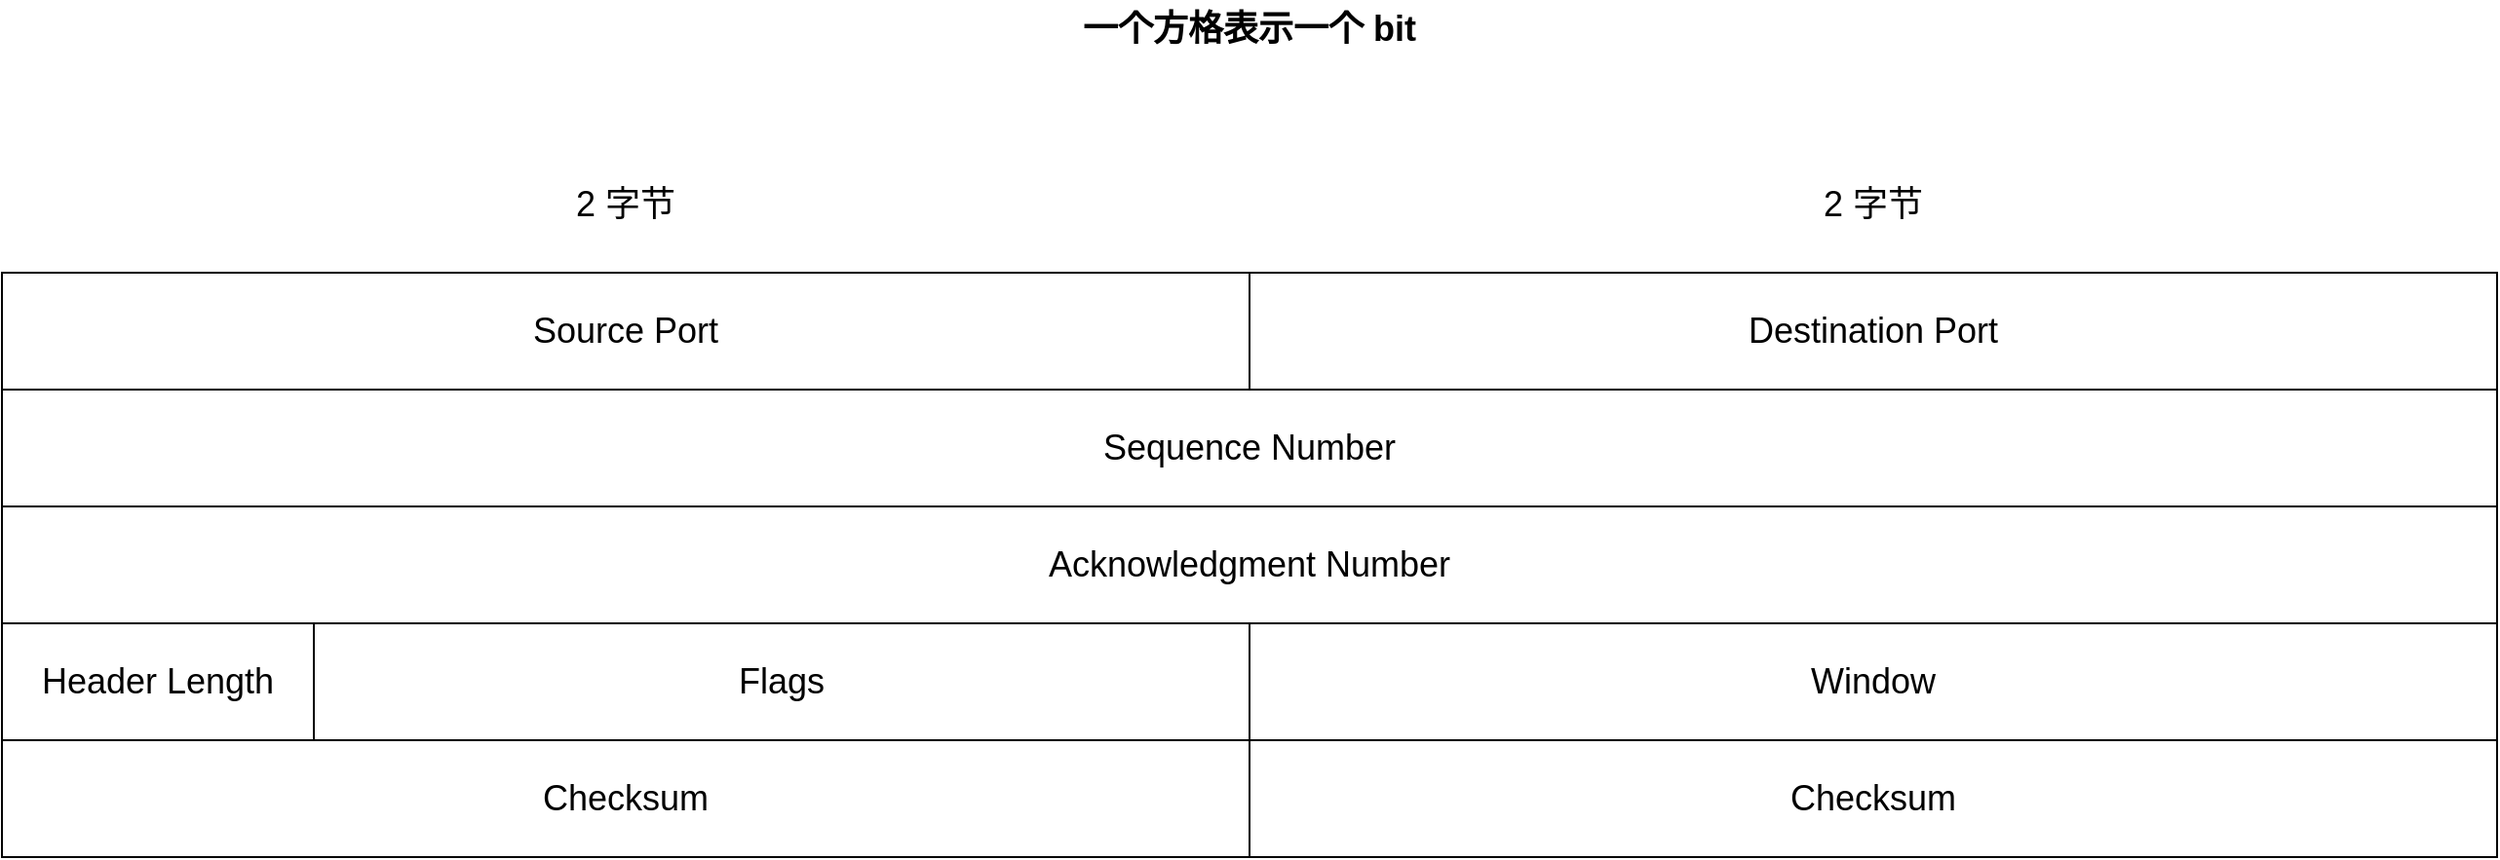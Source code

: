 <mxfile version="21.2.1" type="github">
  <diagram name="第 1 页" id="ICOvqZ3yyutcivsw5udB">
    <mxGraphModel dx="1434" dy="723" grid="1" gridSize="10" guides="1" tooltips="1" connect="1" arrows="1" fold="1" page="1" pageScale="1" pageWidth="20000" pageHeight="20000" math="0" shadow="0">
      <root>
        <mxCell id="0" />
        <mxCell id="1" parent="0" />
        <mxCell id="W6VdYjZ4QfinrksOY_2K-1" value="&lt;font style=&quot;font-size: 18px;&quot;&gt;Source Port&lt;/font&gt;" style="rounded=0;whiteSpace=wrap;html=1;" vertex="1" parent="1">
          <mxGeometry x="80" y="270" width="640" height="60" as="geometry" />
        </mxCell>
        <mxCell id="W6VdYjZ4QfinrksOY_2K-2" value="&lt;font style=&quot;font-size: 18px;&quot;&gt;Destination Port&lt;/font&gt;" style="rounded=0;whiteSpace=wrap;html=1;" vertex="1" parent="1">
          <mxGeometry x="720" y="270" width="640" height="60" as="geometry" />
        </mxCell>
        <mxCell id="W6VdYjZ4QfinrksOY_2K-3" value="&lt;font style=&quot;font-size: 18px;&quot;&gt;2 字节&lt;/font&gt;" style="text;html=1;strokeColor=none;fillColor=none;align=center;verticalAlign=middle;whiteSpace=wrap;rounded=0;" vertex="1" parent="1">
          <mxGeometry x="370" y="220" width="60" height="30" as="geometry" />
        </mxCell>
        <mxCell id="W6VdYjZ4QfinrksOY_2K-4" value="&lt;font style=&quot;font-size: 18px;&quot;&gt;2 字节&lt;/font&gt;" style="text;html=1;strokeColor=none;fillColor=none;align=center;verticalAlign=middle;whiteSpace=wrap;rounded=0;" vertex="1" parent="1">
          <mxGeometry x="1010" y="220" width="60" height="30" as="geometry" />
        </mxCell>
        <mxCell id="W6VdYjZ4QfinrksOY_2K-5" value="&lt;font style=&quot;font-size: 18px;&quot;&gt;Sequence Number&lt;/font&gt;" style="rounded=0;whiteSpace=wrap;html=1;" vertex="1" parent="1">
          <mxGeometry x="80" y="330" width="1280" height="60" as="geometry" />
        </mxCell>
        <mxCell id="W6VdYjZ4QfinrksOY_2K-6" value="&lt;font style=&quot;font-size: 18px;&quot;&gt;Acknowledgment Number&lt;/font&gt;" style="rounded=0;whiteSpace=wrap;html=1;" vertex="1" parent="1">
          <mxGeometry x="80" y="390" width="1280" height="60" as="geometry" />
        </mxCell>
        <mxCell id="W6VdYjZ4QfinrksOY_2K-7" value="&lt;font style=&quot;font-size: 18px;&quot;&gt;&lt;b&gt;一个方格表示一个 bit&lt;/b&gt;&lt;/font&gt;" style="text;html=1;strokeColor=none;fillColor=none;align=center;verticalAlign=middle;whiteSpace=wrap;rounded=0;" vertex="1" parent="1">
          <mxGeometry x="580" y="130" width="280" height="30" as="geometry" />
        </mxCell>
        <mxCell id="W6VdYjZ4QfinrksOY_2K-8" value="&lt;font style=&quot;font-size: 18px;&quot;&gt;Header Length&lt;/font&gt;" style="rounded=0;whiteSpace=wrap;html=1;" vertex="1" parent="1">
          <mxGeometry x="80" y="450" width="160" height="60" as="geometry" />
        </mxCell>
        <mxCell id="W6VdYjZ4QfinrksOY_2K-9" value="&lt;font style=&quot;font-size: 18px;&quot;&gt;Flags&lt;/font&gt;" style="rounded=0;whiteSpace=wrap;html=1;" vertex="1" parent="1">
          <mxGeometry x="240" y="450" width="480" height="60" as="geometry" />
        </mxCell>
        <mxCell id="W6VdYjZ4QfinrksOY_2K-10" value="&lt;font style=&quot;font-size: 18px;&quot;&gt;Window&lt;/font&gt;" style="rounded=0;whiteSpace=wrap;html=1;" vertex="1" parent="1">
          <mxGeometry x="720" y="450" width="640" height="60" as="geometry" />
        </mxCell>
        <mxCell id="W6VdYjZ4QfinrksOY_2K-11" value="&lt;font style=&quot;font-size: 18px;&quot;&gt;Checksum&lt;/font&gt;" style="rounded=0;whiteSpace=wrap;html=1;" vertex="1" parent="1">
          <mxGeometry x="80" y="510" width="640" height="60" as="geometry" />
        </mxCell>
        <mxCell id="W6VdYjZ4QfinrksOY_2K-12" value="&lt;font style=&quot;font-size: 18px;&quot;&gt;Checksum&lt;/font&gt;" style="rounded=0;whiteSpace=wrap;html=1;" vertex="1" parent="1">
          <mxGeometry x="720" y="510" width="640" height="60" as="geometry" />
        </mxCell>
      </root>
    </mxGraphModel>
  </diagram>
</mxfile>
